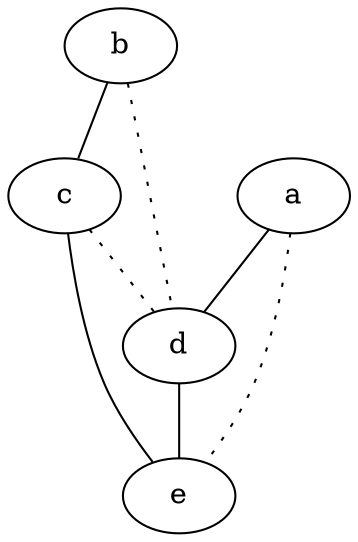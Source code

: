 graph {
a -- d;
a -- e [style=dotted];
b -- c;
b -- d [style=dotted];
c -- d [style=dotted];
c -- e;
d -- e;
}
